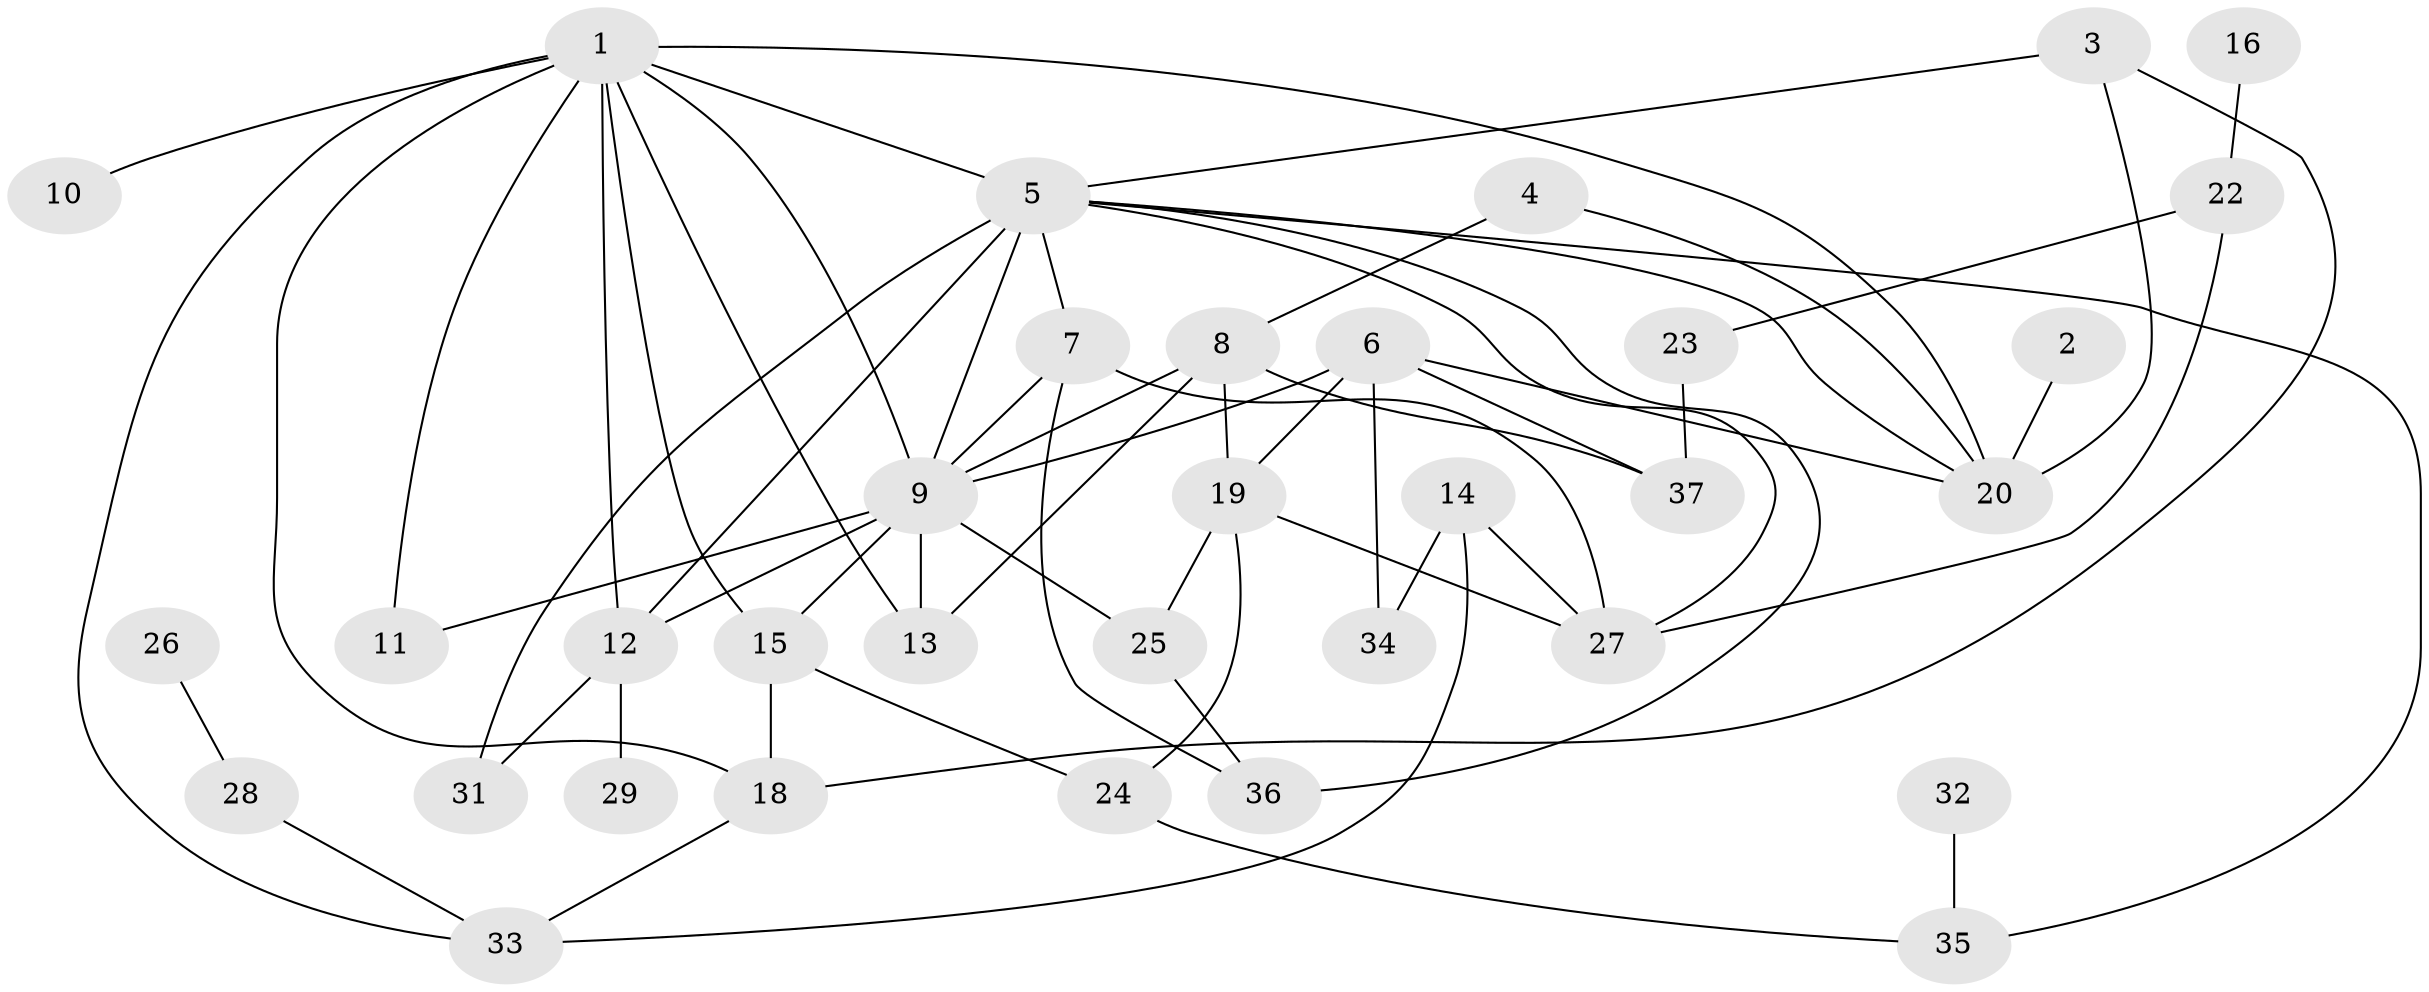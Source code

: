 // original degree distribution, {2: 0.2054794520547945, 1: 0.1232876712328767, 3: 0.2876712328767123, 7: 0.0136986301369863, 4: 0.136986301369863, 6: 0.0547945205479452, 5: 0.1095890410958904, 8: 0.0136986301369863, 0: 0.0410958904109589, 9: 0.0136986301369863}
// Generated by graph-tools (version 1.1) at 2025/33/03/09/25 02:33:50]
// undirected, 34 vertices, 61 edges
graph export_dot {
graph [start="1"]
  node [color=gray90,style=filled];
  1;
  2;
  3;
  4;
  5;
  6;
  7;
  8;
  9;
  10;
  11;
  12;
  13;
  14;
  15;
  16;
  18;
  19;
  20;
  22;
  23;
  24;
  25;
  26;
  27;
  28;
  29;
  31;
  32;
  33;
  34;
  35;
  36;
  37;
  1 -- 5 [weight=2.0];
  1 -- 9 [weight=1.0];
  1 -- 10 [weight=3.0];
  1 -- 11 [weight=2.0];
  1 -- 12 [weight=1.0];
  1 -- 13 [weight=2.0];
  1 -- 15 [weight=2.0];
  1 -- 18 [weight=1.0];
  1 -- 20 [weight=1.0];
  1 -- 33 [weight=1.0];
  2 -- 20 [weight=1.0];
  3 -- 5 [weight=1.0];
  3 -- 18 [weight=1.0];
  3 -- 20 [weight=1.0];
  4 -- 8 [weight=1.0];
  4 -- 20 [weight=1.0];
  5 -- 7 [weight=1.0];
  5 -- 9 [weight=2.0];
  5 -- 12 [weight=1.0];
  5 -- 20 [weight=1.0];
  5 -- 27 [weight=1.0];
  5 -- 31 [weight=1.0];
  5 -- 35 [weight=1.0];
  5 -- 36 [weight=1.0];
  6 -- 9 [weight=2.0];
  6 -- 19 [weight=1.0];
  6 -- 20 [weight=1.0];
  6 -- 34 [weight=1.0];
  6 -- 37 [weight=1.0];
  7 -- 9 [weight=2.0];
  7 -- 27 [weight=1.0];
  7 -- 36 [weight=1.0];
  8 -- 9 [weight=1.0];
  8 -- 13 [weight=1.0];
  8 -- 19 [weight=1.0];
  8 -- 37 [weight=1.0];
  9 -- 11 [weight=1.0];
  9 -- 12 [weight=1.0];
  9 -- 13 [weight=2.0];
  9 -- 15 [weight=1.0];
  9 -- 25 [weight=1.0];
  12 -- 29 [weight=1.0];
  12 -- 31 [weight=1.0];
  14 -- 27 [weight=1.0];
  14 -- 33 [weight=1.0];
  14 -- 34 [weight=1.0];
  15 -- 18 [weight=1.0];
  15 -- 24 [weight=1.0];
  16 -- 22 [weight=1.0];
  18 -- 33 [weight=1.0];
  19 -- 24 [weight=1.0];
  19 -- 25 [weight=2.0];
  19 -- 27 [weight=1.0];
  22 -- 23 [weight=1.0];
  22 -- 27 [weight=1.0];
  23 -- 37 [weight=1.0];
  24 -- 35 [weight=1.0];
  25 -- 36 [weight=1.0];
  26 -- 28 [weight=1.0];
  28 -- 33 [weight=1.0];
  32 -- 35 [weight=1.0];
}
